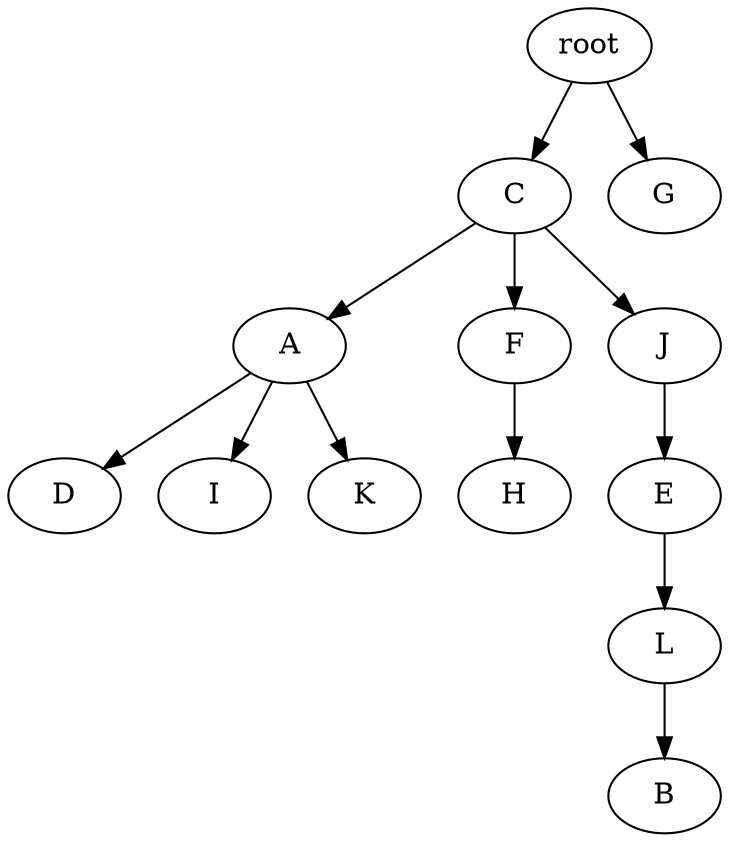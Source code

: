 digraph G {
0 [label="root"];
4 [label="A"];
12 [label="B"];
2 [label="C"];
9 [label="D"];
10 [label="E"];
3 [label="F"];
1 [label="G"];
6 [label="H"];
7 [label="I"];
5 [label="J"];
8 [label="K"];
11 [label="L"];
0 -> 1;
0 -> 2;
2 -> 3;
2 -> 4;
2 -> 5;
3 -> 6;
4 -> 7;
4 -> 8;
4 -> 9;
5 -> 10;
10 -> 11;
11 -> 12;
}